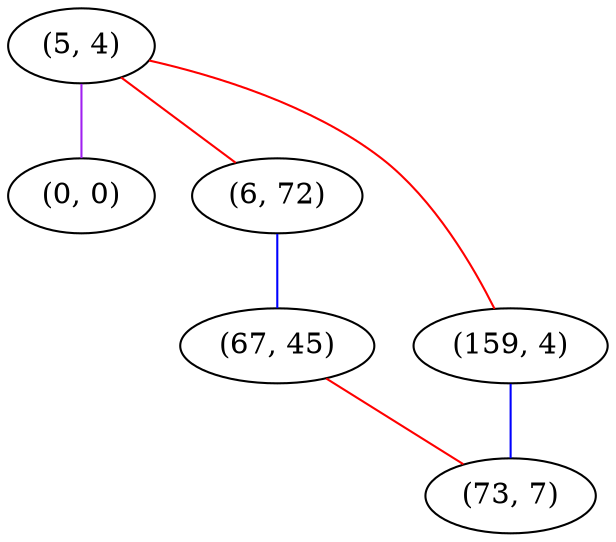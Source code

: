 graph "" {
"(5, 4)";
"(0, 0)";
"(6, 72)";
"(67, 45)";
"(159, 4)";
"(73, 7)";
"(5, 4)" -- "(159, 4)"  [color=red, key=0, weight=1];
"(5, 4)" -- "(0, 0)"  [color=purple, key=0, weight=4];
"(5, 4)" -- "(6, 72)"  [color=red, key=0, weight=1];
"(6, 72)" -- "(67, 45)"  [color=blue, key=0, weight=3];
"(67, 45)" -- "(73, 7)"  [color=red, key=0, weight=1];
"(159, 4)" -- "(73, 7)"  [color=blue, key=0, weight=3];
}
